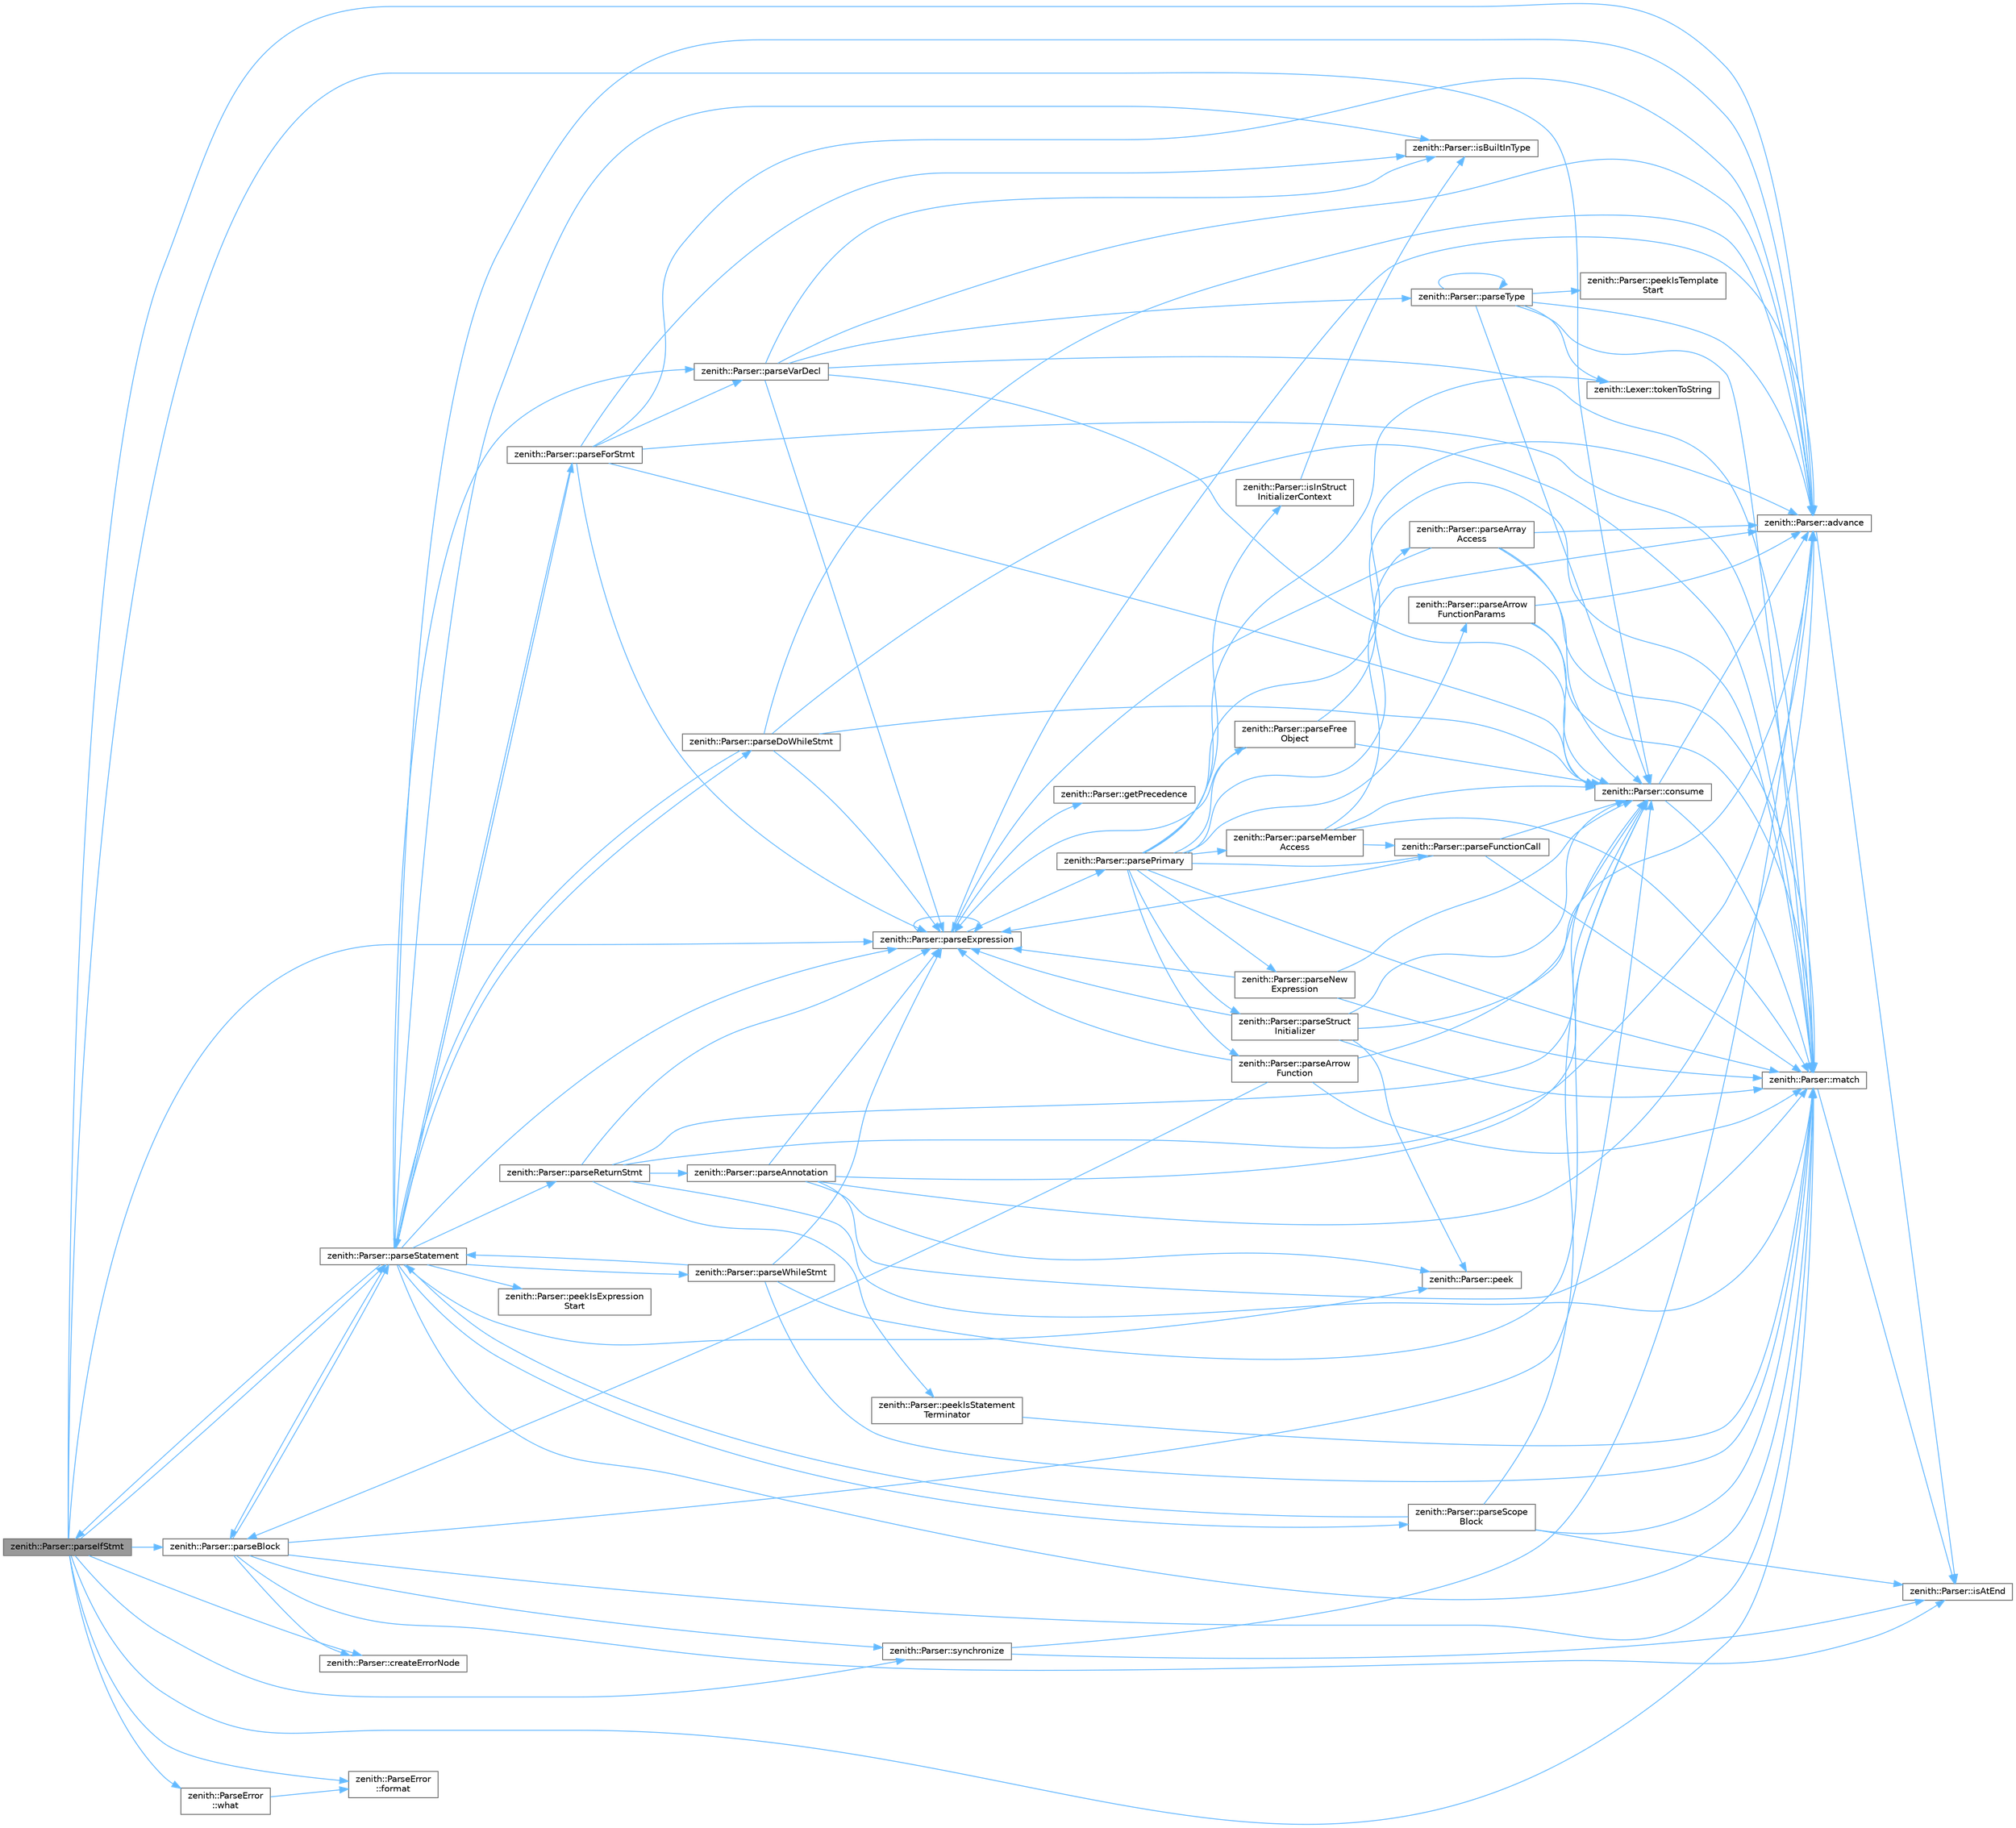 digraph "zenith::Parser::parseIfStmt"
{
 // LATEX_PDF_SIZE
  bgcolor="transparent";
  edge [fontname=Helvetica,fontsize=10,labelfontname=Helvetica,labelfontsize=10];
  node [fontname=Helvetica,fontsize=10,shape=box,height=0.2,width=0.4];
  rankdir="LR";
  Node1 [id="Node000001",label="zenith::Parser::parseIfStmt",height=0.2,width=0.4,color="gray40", fillcolor="grey60", style="filled", fontcolor="black",tooltip=" "];
  Node1 -> Node2 [id="edge1_Node000001_Node000002",color="steelblue1",style="solid",tooltip=" "];
  Node2 [id="Node000002",label="zenith::Parser::advance",height=0.2,width=0.4,color="grey40", fillcolor="white", style="filled",URL="$classzenith_1_1_parser.html#a9639927866a398781d4c1d205da431d8",tooltip=" "];
  Node2 -> Node3 [id="edge2_Node000002_Node000003",color="steelblue1",style="solid",tooltip=" "];
  Node3 [id="Node000003",label="zenith::Parser::isAtEnd",height=0.2,width=0.4,color="grey40", fillcolor="white", style="filled",URL="$classzenith_1_1_parser.html#a7fa9d1e2197db94168ba4e2c4fd98ad1",tooltip=" "];
  Node1 -> Node4 [id="edge3_Node000001_Node000004",color="steelblue1",style="solid",tooltip=" "];
  Node4 [id="Node000004",label="zenith::Parser::consume",height=0.2,width=0.4,color="grey40", fillcolor="white", style="filled",URL="$classzenith_1_1_parser.html#a729f5bdd53b7be97e8f5f3fb28f64249",tooltip=" "];
  Node4 -> Node2 [id="edge4_Node000004_Node000002",color="steelblue1",style="solid",tooltip=" "];
  Node4 -> Node5 [id="edge5_Node000004_Node000005",color="steelblue1",style="solid",tooltip=" "];
  Node5 [id="Node000005",label="zenith::Parser::match",height=0.2,width=0.4,color="grey40", fillcolor="white", style="filled",URL="$classzenith_1_1_parser.html#a6a8b25ba2a7a7f371a02b1419121e8cb",tooltip=" "];
  Node5 -> Node3 [id="edge6_Node000005_Node000003",color="steelblue1",style="solid",tooltip=" "];
  Node1 -> Node6 [id="edge7_Node000001_Node000006",color="steelblue1",style="solid",tooltip=" "];
  Node6 [id="Node000006",label="zenith::Parser::createErrorNode",height=0.2,width=0.4,color="grey40", fillcolor="white", style="filled",URL="$classzenith_1_1_parser.html#a6576cab9cc379e6ba26cfce915ad3de6",tooltip=" "];
  Node1 -> Node7 [id="edge8_Node000001_Node000007",color="steelblue1",style="solid",tooltip=" "];
  Node7 [id="Node000007",label="zenith::ParseError\l::format",height=0.2,width=0.4,color="grey40", fillcolor="white", style="filled",URL="$classzenith_1_1_parse_error.html#a432ddabc956004a6660137f537d2ba45",tooltip=" "];
  Node1 -> Node5 [id="edge9_Node000001_Node000005",color="steelblue1",style="solid",tooltip=" "];
  Node1 -> Node8 [id="edge10_Node000001_Node000008",color="steelblue1",style="solid",tooltip=" "];
  Node8 [id="Node000008",label="zenith::Parser::parseBlock",height=0.2,width=0.4,color="grey40", fillcolor="white", style="filled",URL="$classzenith_1_1_parser.html#afed5c18e77fc012fe5db9f9e6175e642",tooltip=" "];
  Node8 -> Node4 [id="edge11_Node000008_Node000004",color="steelblue1",style="solid",tooltip=" "];
  Node8 -> Node6 [id="edge12_Node000008_Node000006",color="steelblue1",style="solid",tooltip=" "];
  Node8 -> Node3 [id="edge13_Node000008_Node000003",color="steelblue1",style="solid",tooltip=" "];
  Node8 -> Node5 [id="edge14_Node000008_Node000005",color="steelblue1",style="solid",tooltip=" "];
  Node8 -> Node9 [id="edge15_Node000008_Node000009",color="steelblue1",style="solid",tooltip=" "];
  Node9 [id="Node000009",label="zenith::Parser::parseStatement",height=0.2,width=0.4,color="grey40", fillcolor="white", style="filled",URL="$classzenith_1_1_parser.html#ada8dc19e8cb4a0f1b37d3ef6a2eb3f9d",tooltip=" "];
  Node9 -> Node2 [id="edge16_Node000009_Node000002",color="steelblue1",style="solid",tooltip=" "];
  Node9 -> Node10 [id="edge17_Node000009_Node000010",color="steelblue1",style="solid",tooltip=" "];
  Node10 [id="Node000010",label="zenith::Parser::isBuiltInType",height=0.2,width=0.4,color="grey40", fillcolor="white", style="filled",URL="$classzenith_1_1_parser.html#a68c100d957e0a8960de2fca188e23054",tooltip=" "];
  Node9 -> Node5 [id="edge18_Node000009_Node000005",color="steelblue1",style="solid",tooltip=" "];
  Node9 -> Node8 [id="edge19_Node000009_Node000008",color="steelblue1",style="solid",tooltip=" "];
  Node9 -> Node11 [id="edge20_Node000009_Node000011",color="steelblue1",style="solid",tooltip=" "];
  Node11 [id="Node000011",label="zenith::Parser::parseDoWhileStmt",height=0.2,width=0.4,color="grey40", fillcolor="white", style="filled",URL="$classzenith_1_1_parser.html#a17d038fc7ad2c0dac1b038889f4426ca",tooltip=" "];
  Node11 -> Node2 [id="edge21_Node000011_Node000002",color="steelblue1",style="solid",tooltip=" "];
  Node11 -> Node4 [id="edge22_Node000011_Node000004",color="steelblue1",style="solid",tooltip=" "];
  Node11 -> Node5 [id="edge23_Node000011_Node000005",color="steelblue1",style="solid",tooltip=" "];
  Node11 -> Node12 [id="edge24_Node000011_Node000012",color="steelblue1",style="solid",tooltip=" "];
  Node12 [id="Node000012",label="zenith::Parser::parseExpression",height=0.2,width=0.4,color="grey40", fillcolor="white", style="filled",URL="$classzenith_1_1_parser.html#a239906fd51d54598f6d3dcc18d97b6b9",tooltip=" "];
  Node12 -> Node2 [id="edge25_Node000012_Node000002",color="steelblue1",style="solid",tooltip=" "];
  Node12 -> Node13 [id="edge26_Node000012_Node000013",color="steelblue1",style="solid",tooltip=" "];
  Node13 [id="Node000013",label="zenith::Parser::getPrecedence",height=0.2,width=0.4,color="grey40", fillcolor="white", style="filled",URL="$classzenith_1_1_parser.html#a5386ec516fb692a1b1ecd9058ca2c19e",tooltip=" "];
  Node12 -> Node12 [id="edge27_Node000012_Node000012",color="steelblue1",style="solid",tooltip=" "];
  Node12 -> Node14 [id="edge28_Node000012_Node000014",color="steelblue1",style="solid",tooltip=" "];
  Node14 [id="Node000014",label="zenith::Parser::parsePrimary",height=0.2,width=0.4,color="grey40", fillcolor="white", style="filled",URL="$classzenith_1_1_parser.html#a9425b18adfbb62629ae5ea654addc7cb",tooltip=" "];
  Node14 -> Node2 [id="edge29_Node000014_Node000002",color="steelblue1",style="solid",tooltip=" "];
  Node14 -> Node15 [id="edge30_Node000014_Node000015",color="steelblue1",style="solid",tooltip=" "];
  Node15 [id="Node000015",label="zenith::Parser::isInStruct\lInitializerContext",height=0.2,width=0.4,color="grey40", fillcolor="white", style="filled",URL="$classzenith_1_1_parser.html#a122c98490d526265ce1a9a2ecaf188f9",tooltip=" "];
  Node15 -> Node10 [id="edge31_Node000015_Node000010",color="steelblue1",style="solid",tooltip=" "];
  Node14 -> Node5 [id="edge32_Node000014_Node000005",color="steelblue1",style="solid",tooltip=" "];
  Node14 -> Node16 [id="edge33_Node000014_Node000016",color="steelblue1",style="solid",tooltip=" "];
  Node16 [id="Node000016",label="zenith::Parser::parseArray\lAccess",height=0.2,width=0.4,color="grey40", fillcolor="white", style="filled",URL="$classzenith_1_1_parser.html#ad32b5cfe98f909cade9216d65b046f58",tooltip=" "];
  Node16 -> Node2 [id="edge34_Node000016_Node000002",color="steelblue1",style="solid",tooltip=" "];
  Node16 -> Node4 [id="edge35_Node000016_Node000004",color="steelblue1",style="solid",tooltip=" "];
  Node16 -> Node5 [id="edge36_Node000016_Node000005",color="steelblue1",style="solid",tooltip=" "];
  Node16 -> Node12 [id="edge37_Node000016_Node000012",color="steelblue1",style="solid",tooltip=" "];
  Node14 -> Node17 [id="edge38_Node000014_Node000017",color="steelblue1",style="solid",tooltip=" "];
  Node17 [id="Node000017",label="zenith::Parser::parseArrow\lFunction",height=0.2,width=0.4,color="grey40", fillcolor="white", style="filled",URL="$classzenith_1_1_parser.html#a7ea0f8e309ed2fbdf1a9e2ebfa2fbf8d",tooltip=" "];
  Node17 -> Node4 [id="edge39_Node000017_Node000004",color="steelblue1",style="solid",tooltip=" "];
  Node17 -> Node5 [id="edge40_Node000017_Node000005",color="steelblue1",style="solid",tooltip=" "];
  Node17 -> Node8 [id="edge41_Node000017_Node000008",color="steelblue1",style="solid",tooltip=" "];
  Node17 -> Node12 [id="edge42_Node000017_Node000012",color="steelblue1",style="solid",tooltip=" "];
  Node14 -> Node18 [id="edge43_Node000014_Node000018",color="steelblue1",style="solid",tooltip=" "];
  Node18 [id="Node000018",label="zenith::Parser::parseArrow\lFunctionParams",height=0.2,width=0.4,color="grey40", fillcolor="white", style="filled",URL="$classzenith_1_1_parser.html#adfd7efe9485b95d3c1d2acbcec912527",tooltip=" "];
  Node18 -> Node2 [id="edge44_Node000018_Node000002",color="steelblue1",style="solid",tooltip=" "];
  Node18 -> Node4 [id="edge45_Node000018_Node000004",color="steelblue1",style="solid",tooltip=" "];
  Node18 -> Node5 [id="edge46_Node000018_Node000005",color="steelblue1",style="solid",tooltip=" "];
  Node14 -> Node19 [id="edge47_Node000014_Node000019",color="steelblue1",style="solid",tooltip=" "];
  Node19 [id="Node000019",label="zenith::Parser::parseFree\lObject",height=0.2,width=0.4,color="grey40", fillcolor="white", style="filled",URL="$classzenith_1_1_parser.html#a697fe5477ca0023efdefd6e66f4e0a49",tooltip=" "];
  Node19 -> Node4 [id="edge48_Node000019_Node000004",color="steelblue1",style="solid",tooltip=" "];
  Node19 -> Node5 [id="edge49_Node000019_Node000005",color="steelblue1",style="solid",tooltip=" "];
  Node19 -> Node12 [id="edge50_Node000019_Node000012",color="steelblue1",style="solid",tooltip=" "];
  Node14 -> Node20 [id="edge51_Node000014_Node000020",color="steelblue1",style="solid",tooltip=" "];
  Node20 [id="Node000020",label="zenith::Parser::parseFunctionCall",height=0.2,width=0.4,color="grey40", fillcolor="white", style="filled",URL="$classzenith_1_1_parser.html#ae2442c2e624e13794605b1ff56047ee8",tooltip=" "];
  Node20 -> Node4 [id="edge52_Node000020_Node000004",color="steelblue1",style="solid",tooltip=" "];
  Node20 -> Node5 [id="edge53_Node000020_Node000005",color="steelblue1",style="solid",tooltip=" "];
  Node20 -> Node12 [id="edge54_Node000020_Node000012",color="steelblue1",style="solid",tooltip=" "];
  Node14 -> Node21 [id="edge55_Node000014_Node000021",color="steelblue1",style="solid",tooltip=" "];
  Node21 [id="Node000021",label="zenith::Parser::parseMember\lAccess",height=0.2,width=0.4,color="grey40", fillcolor="white", style="filled",URL="$classzenith_1_1_parser.html#a5f581f39453bce8e553d9d96c5c8d0d2",tooltip=" "];
  Node21 -> Node2 [id="edge56_Node000021_Node000002",color="steelblue1",style="solid",tooltip=" "];
  Node21 -> Node4 [id="edge57_Node000021_Node000004",color="steelblue1",style="solid",tooltip=" "];
  Node21 -> Node5 [id="edge58_Node000021_Node000005",color="steelblue1",style="solid",tooltip=" "];
  Node21 -> Node20 [id="edge59_Node000021_Node000020",color="steelblue1",style="solid",tooltip=" "];
  Node14 -> Node22 [id="edge60_Node000014_Node000022",color="steelblue1",style="solid",tooltip=" "];
  Node22 [id="Node000022",label="zenith::Parser::parseNew\lExpression",height=0.2,width=0.4,color="grey40", fillcolor="white", style="filled",URL="$classzenith_1_1_parser.html#aa984ed730ca80620a7033d259b6faea5",tooltip=" "];
  Node22 -> Node4 [id="edge61_Node000022_Node000004",color="steelblue1",style="solid",tooltip=" "];
  Node22 -> Node5 [id="edge62_Node000022_Node000005",color="steelblue1",style="solid",tooltip=" "];
  Node22 -> Node12 [id="edge63_Node000022_Node000012",color="steelblue1",style="solid",tooltip=" "];
  Node14 -> Node23 [id="edge64_Node000014_Node000023",color="steelblue1",style="solid",tooltip=" "];
  Node23 [id="Node000023",label="zenith::Parser::parseStruct\lInitializer",height=0.2,width=0.4,color="grey40", fillcolor="white", style="filled",URL="$classzenith_1_1_parser.html#a4646bbfa2a663abbc777ae26d44e9522",tooltip=" "];
  Node23 -> Node2 [id="edge65_Node000023_Node000002",color="steelblue1",style="solid",tooltip=" "];
  Node23 -> Node4 [id="edge66_Node000023_Node000004",color="steelblue1",style="solid",tooltip=" "];
  Node23 -> Node5 [id="edge67_Node000023_Node000005",color="steelblue1",style="solid",tooltip=" "];
  Node23 -> Node12 [id="edge68_Node000023_Node000012",color="steelblue1",style="solid",tooltip=" "];
  Node23 -> Node24 [id="edge69_Node000023_Node000024",color="steelblue1",style="solid",tooltip=" "];
  Node24 [id="Node000024",label="zenith::Parser::peek",height=0.2,width=0.4,color="grey40", fillcolor="white", style="filled",URL="$classzenith_1_1_parser.html#a979d431c48a2bb73bd40a9fd6d65ba36",tooltip=" "];
  Node14 -> Node25 [id="edge70_Node000014_Node000025",color="steelblue1",style="solid",tooltip=" "];
  Node25 [id="Node000025",label="zenith::Lexer::tokenToString",height=0.2,width=0.4,color="grey40", fillcolor="white", style="filled",URL="$classzenith_1_1_lexer.html#a7265d90eb9fdc3d46aacdcf2a7e84a23",tooltip=" "];
  Node11 -> Node9 [id="edge71_Node000011_Node000009",color="steelblue1",style="solid",tooltip=" "];
  Node9 -> Node12 [id="edge72_Node000009_Node000012",color="steelblue1",style="solid",tooltip=" "];
  Node9 -> Node26 [id="edge73_Node000009_Node000026",color="steelblue1",style="solid",tooltip=" "];
  Node26 [id="Node000026",label="zenith::Parser::parseForStmt",height=0.2,width=0.4,color="grey40", fillcolor="white", style="filled",URL="$classzenith_1_1_parser.html#ab8ae32b49e1a7d1492f14c6b381aa52b",tooltip=" "];
  Node26 -> Node2 [id="edge74_Node000026_Node000002",color="steelblue1",style="solid",tooltip=" "];
  Node26 -> Node4 [id="edge75_Node000026_Node000004",color="steelblue1",style="solid",tooltip=" "];
  Node26 -> Node10 [id="edge76_Node000026_Node000010",color="steelblue1",style="solid",tooltip=" "];
  Node26 -> Node5 [id="edge77_Node000026_Node000005",color="steelblue1",style="solid",tooltip=" "];
  Node26 -> Node12 [id="edge78_Node000026_Node000012",color="steelblue1",style="solid",tooltip=" "];
  Node26 -> Node9 [id="edge79_Node000026_Node000009",color="steelblue1",style="solid",tooltip=" "];
  Node26 -> Node27 [id="edge80_Node000026_Node000027",color="steelblue1",style="solid",tooltip=" "];
  Node27 [id="Node000027",label="zenith::Parser::parseVarDecl",height=0.2,width=0.4,color="grey40", fillcolor="white", style="filled",URL="$classzenith_1_1_parser.html#a4846f1e07a0155bb95bfee2888cd4e49",tooltip=" "];
  Node27 -> Node2 [id="edge81_Node000027_Node000002",color="steelblue1",style="solid",tooltip=" "];
  Node27 -> Node4 [id="edge82_Node000027_Node000004",color="steelblue1",style="solid",tooltip=" "];
  Node27 -> Node10 [id="edge83_Node000027_Node000010",color="steelblue1",style="solid",tooltip=" "];
  Node27 -> Node5 [id="edge84_Node000027_Node000005",color="steelblue1",style="solid",tooltip=" "];
  Node27 -> Node12 [id="edge85_Node000027_Node000012",color="steelblue1",style="solid",tooltip=" "];
  Node27 -> Node28 [id="edge86_Node000027_Node000028",color="steelblue1",style="solid",tooltip=" "];
  Node28 [id="Node000028",label="zenith::Parser::parseType",height=0.2,width=0.4,color="grey40", fillcolor="white", style="filled",URL="$classzenith_1_1_parser.html#a62bb32082ed32f00e6071e1acc026ea1",tooltip=" "];
  Node28 -> Node2 [id="edge87_Node000028_Node000002",color="steelblue1",style="solid",tooltip=" "];
  Node28 -> Node4 [id="edge88_Node000028_Node000004",color="steelblue1",style="solid",tooltip=" "];
  Node28 -> Node5 [id="edge89_Node000028_Node000005",color="steelblue1",style="solid",tooltip=" "];
  Node28 -> Node28 [id="edge90_Node000028_Node000028",color="steelblue1",style="solid",tooltip=" "];
  Node28 -> Node29 [id="edge91_Node000028_Node000029",color="steelblue1",style="solid",tooltip=" "];
  Node29 [id="Node000029",label="zenith::Parser::peekIsTemplate\lStart",height=0.2,width=0.4,color="grey40", fillcolor="white", style="filled",URL="$classzenith_1_1_parser.html#adc6473d2aff0043321f35dfdf132f618",tooltip=" "];
  Node28 -> Node25 [id="edge92_Node000028_Node000025",color="steelblue1",style="solid",tooltip=" "];
  Node9 -> Node1 [id="edge93_Node000009_Node000001",color="steelblue1",style="solid",tooltip=" "];
  Node9 -> Node30 [id="edge94_Node000009_Node000030",color="steelblue1",style="solid",tooltip=" "];
  Node30 [id="Node000030",label="zenith::Parser::parseReturnStmt",height=0.2,width=0.4,color="grey40", fillcolor="white", style="filled",URL="$classzenith_1_1_parser.html#a5e026e55d4a57bea1b5ffa7d3b5e93a8",tooltip=" "];
  Node30 -> Node2 [id="edge95_Node000030_Node000002",color="steelblue1",style="solid",tooltip=" "];
  Node30 -> Node4 [id="edge96_Node000030_Node000004",color="steelblue1",style="solid",tooltip=" "];
  Node30 -> Node5 [id="edge97_Node000030_Node000005",color="steelblue1",style="solid",tooltip=" "];
  Node30 -> Node31 [id="edge98_Node000030_Node000031",color="steelblue1",style="solid",tooltip=" "];
  Node31 [id="Node000031",label="zenith::Parser::parseAnnotation",height=0.2,width=0.4,color="grey40", fillcolor="white", style="filled",URL="$classzenith_1_1_parser.html#afff2e82900309df63d9aa89f4d3e31d6",tooltip=" "];
  Node31 -> Node2 [id="edge99_Node000031_Node000002",color="steelblue1",style="solid",tooltip=" "];
  Node31 -> Node4 [id="edge100_Node000031_Node000004",color="steelblue1",style="solid",tooltip=" "];
  Node31 -> Node5 [id="edge101_Node000031_Node000005",color="steelblue1",style="solid",tooltip=" "];
  Node31 -> Node12 [id="edge102_Node000031_Node000012",color="steelblue1",style="solid",tooltip=" "];
  Node31 -> Node24 [id="edge103_Node000031_Node000024",color="steelblue1",style="solid",tooltip=" "];
  Node30 -> Node12 [id="edge104_Node000030_Node000012",color="steelblue1",style="solid",tooltip=" "];
  Node30 -> Node32 [id="edge105_Node000030_Node000032",color="steelblue1",style="solid",tooltip=" "];
  Node32 [id="Node000032",label="zenith::Parser::peekIsStatement\lTerminator",height=0.2,width=0.4,color="grey40", fillcolor="white", style="filled",URL="$classzenith_1_1_parser.html#a4deb3146abfbc7ce7f5a4cc973a9fc18",tooltip=" "];
  Node32 -> Node5 [id="edge106_Node000032_Node000005",color="steelblue1",style="solid",tooltip=" "];
  Node9 -> Node33 [id="edge107_Node000009_Node000033",color="steelblue1",style="solid",tooltip=" "];
  Node33 [id="Node000033",label="zenith::Parser::parseScope\lBlock",height=0.2,width=0.4,color="grey40", fillcolor="white", style="filled",URL="$classzenith_1_1_parser.html#acd4ccda2b4a409498daa93e31f2bc23f",tooltip=" "];
  Node33 -> Node4 [id="edge108_Node000033_Node000004",color="steelblue1",style="solid",tooltip=" "];
  Node33 -> Node3 [id="edge109_Node000033_Node000003",color="steelblue1",style="solid",tooltip=" "];
  Node33 -> Node5 [id="edge110_Node000033_Node000005",color="steelblue1",style="solid",tooltip=" "];
  Node33 -> Node9 [id="edge111_Node000033_Node000009",color="steelblue1",style="solid",tooltip=" "];
  Node9 -> Node27 [id="edge112_Node000009_Node000027",color="steelblue1",style="solid",tooltip=" "];
  Node9 -> Node34 [id="edge113_Node000009_Node000034",color="steelblue1",style="solid",tooltip=" "];
  Node34 [id="Node000034",label="zenith::Parser::parseWhileStmt",height=0.2,width=0.4,color="grey40", fillcolor="white", style="filled",URL="$classzenith_1_1_parser.html#a6f8fd13014d6a0e82f53ce08a8f9766d",tooltip=" "];
  Node34 -> Node4 [id="edge114_Node000034_Node000004",color="steelblue1",style="solid",tooltip=" "];
  Node34 -> Node5 [id="edge115_Node000034_Node000005",color="steelblue1",style="solid",tooltip=" "];
  Node34 -> Node12 [id="edge116_Node000034_Node000012",color="steelblue1",style="solid",tooltip=" "];
  Node34 -> Node9 [id="edge117_Node000034_Node000009",color="steelblue1",style="solid",tooltip=" "];
  Node9 -> Node24 [id="edge118_Node000009_Node000024",color="steelblue1",style="solid",tooltip=" "];
  Node9 -> Node35 [id="edge119_Node000009_Node000035",color="steelblue1",style="solid",tooltip=" "];
  Node35 [id="Node000035",label="zenith::Parser::peekIsExpression\lStart",height=0.2,width=0.4,color="grey40", fillcolor="white", style="filled",URL="$classzenith_1_1_parser.html#ad60004f6810cc28102461c948ec5bb2f",tooltip=" "];
  Node8 -> Node36 [id="edge120_Node000008_Node000036",color="steelblue1",style="solid",tooltip=" "];
  Node36 [id="Node000036",label="zenith::Parser::synchronize",height=0.2,width=0.4,color="grey40", fillcolor="white", style="filled",URL="$classzenith_1_1_parser.html#a09ca7eb4b886643cc7673062713a718f",tooltip=" "];
  Node36 -> Node2 [id="edge121_Node000036_Node000002",color="steelblue1",style="solid",tooltip=" "];
  Node36 -> Node3 [id="edge122_Node000036_Node000003",color="steelblue1",style="solid",tooltip=" "];
  Node1 -> Node12 [id="edge123_Node000001_Node000012",color="steelblue1",style="solid",tooltip=" "];
  Node1 -> Node9 [id="edge124_Node000001_Node000009",color="steelblue1",style="solid",tooltip=" "];
  Node1 -> Node36 [id="edge125_Node000001_Node000036",color="steelblue1",style="solid",tooltip=" "];
  Node1 -> Node37 [id="edge126_Node000001_Node000037",color="steelblue1",style="solid",tooltip=" "];
  Node37 [id="Node000037",label="zenith::ParseError\l::what",height=0.2,width=0.4,color="grey40", fillcolor="white", style="filled",URL="$classzenith_1_1_parse_error.html#a9fb114a980ca601574f4dd9cf122aa0e",tooltip=" "];
  Node37 -> Node7 [id="edge127_Node000037_Node000007",color="steelblue1",style="solid",tooltip=" "];
}
